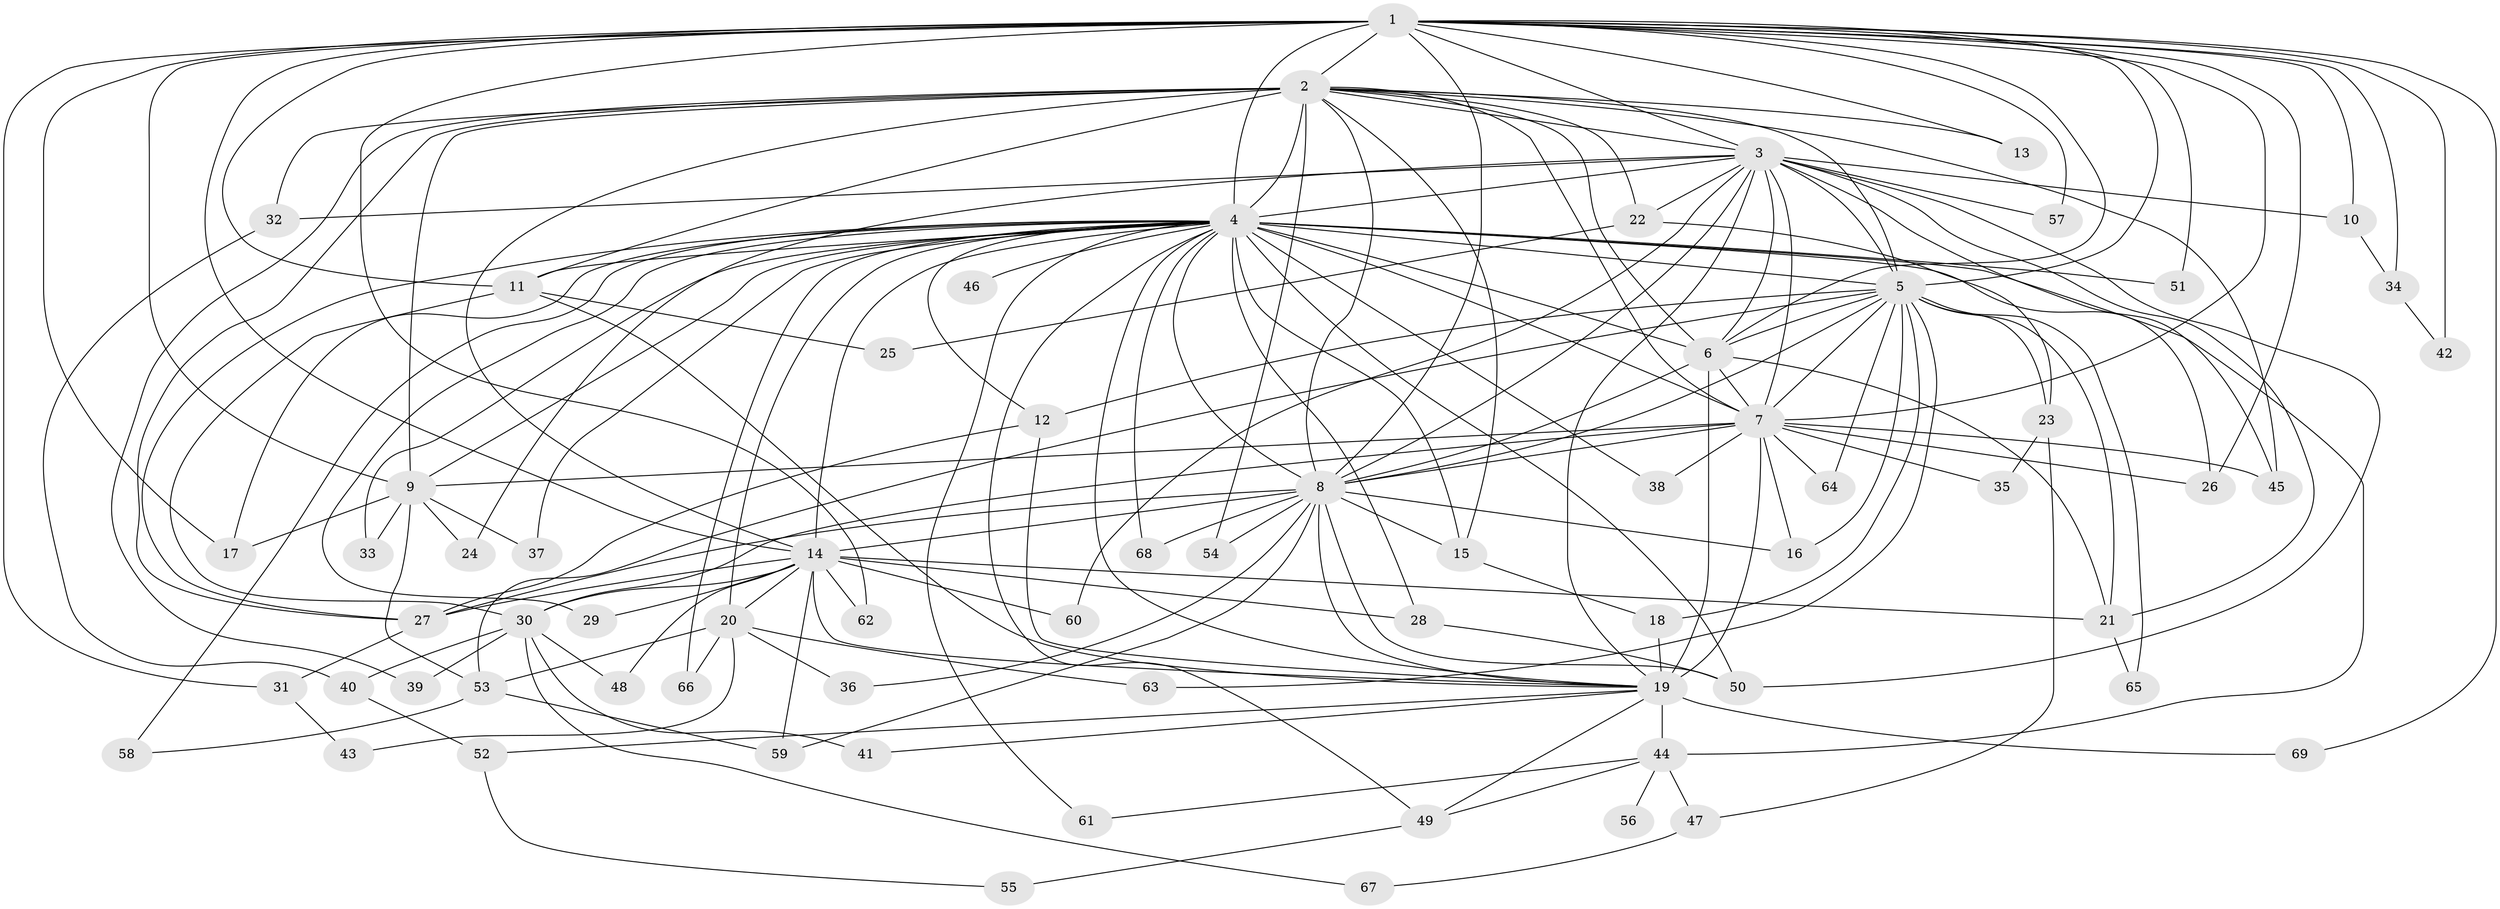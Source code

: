 // original degree distribution, {29: 0.014598540145985401, 21: 0.014598540145985401, 37: 0.0072992700729927005, 20: 0.014598540145985401, 24: 0.0072992700729927005, 22: 0.0072992700729927005, 26: 0.0072992700729927005, 6: 0.0072992700729927005, 3: 0.21897810218978103, 7: 0.0072992700729927005, 2: 0.5547445255474452, 4: 0.08029197080291971, 5: 0.0364963503649635, 8: 0.014598540145985401, 9: 0.0072992700729927005}
// Generated by graph-tools (version 1.1) at 2025/34/03/09/25 02:34:45]
// undirected, 69 vertices, 176 edges
graph export_dot {
graph [start="1"]
  node [color=gray90,style=filled];
  1;
  2;
  3;
  4;
  5;
  6;
  7;
  8;
  9;
  10;
  11;
  12;
  13;
  14;
  15;
  16;
  17;
  18;
  19;
  20;
  21;
  22;
  23;
  24;
  25;
  26;
  27;
  28;
  29;
  30;
  31;
  32;
  33;
  34;
  35;
  36;
  37;
  38;
  39;
  40;
  41;
  42;
  43;
  44;
  45;
  46;
  47;
  48;
  49;
  50;
  51;
  52;
  53;
  54;
  55;
  56;
  57;
  58;
  59;
  60;
  61;
  62;
  63;
  64;
  65;
  66;
  67;
  68;
  69;
  1 -- 2 [weight=3.0];
  1 -- 3 [weight=1.0];
  1 -- 4 [weight=4.0];
  1 -- 5 [weight=1.0];
  1 -- 6 [weight=2.0];
  1 -- 7 [weight=1.0];
  1 -- 8 [weight=2.0];
  1 -- 9 [weight=1.0];
  1 -- 10 [weight=1.0];
  1 -- 11 [weight=2.0];
  1 -- 13 [weight=1.0];
  1 -- 14 [weight=2.0];
  1 -- 17 [weight=1.0];
  1 -- 26 [weight=1.0];
  1 -- 31 [weight=1.0];
  1 -- 34 [weight=1.0];
  1 -- 42 [weight=1.0];
  1 -- 51 [weight=1.0];
  1 -- 57 [weight=1.0];
  1 -- 62 [weight=1.0];
  1 -- 69 [weight=1.0];
  2 -- 3 [weight=2.0];
  2 -- 4 [weight=3.0];
  2 -- 5 [weight=2.0];
  2 -- 6 [weight=4.0];
  2 -- 7 [weight=3.0];
  2 -- 8 [weight=2.0];
  2 -- 9 [weight=2.0];
  2 -- 11 [weight=1.0];
  2 -- 13 [weight=1.0];
  2 -- 14 [weight=14.0];
  2 -- 15 [weight=1.0];
  2 -- 22 [weight=1.0];
  2 -- 27 [weight=1.0];
  2 -- 32 [weight=1.0];
  2 -- 39 [weight=1.0];
  2 -- 45 [weight=2.0];
  2 -- 54 [weight=1.0];
  3 -- 4 [weight=2.0];
  3 -- 5 [weight=1.0];
  3 -- 6 [weight=3.0];
  3 -- 7 [weight=1.0];
  3 -- 8 [weight=1.0];
  3 -- 10 [weight=1.0];
  3 -- 19 [weight=1.0];
  3 -- 21 [weight=1.0];
  3 -- 22 [weight=1.0];
  3 -- 24 [weight=1.0];
  3 -- 32 [weight=1.0];
  3 -- 45 [weight=1.0];
  3 -- 50 [weight=1.0];
  3 -- 57 [weight=1.0];
  3 -- 60 [weight=1.0];
  4 -- 5 [weight=1.0];
  4 -- 6 [weight=15.0];
  4 -- 7 [weight=3.0];
  4 -- 8 [weight=2.0];
  4 -- 9 [weight=2.0];
  4 -- 11 [weight=1.0];
  4 -- 12 [weight=1.0];
  4 -- 14 [weight=1.0];
  4 -- 15 [weight=1.0];
  4 -- 17 [weight=1.0];
  4 -- 19 [weight=6.0];
  4 -- 20 [weight=1.0];
  4 -- 26 [weight=1.0];
  4 -- 27 [weight=1.0];
  4 -- 28 [weight=1.0];
  4 -- 29 [weight=1.0];
  4 -- 33 [weight=1.0];
  4 -- 37 [weight=1.0];
  4 -- 38 [weight=1.0];
  4 -- 44 [weight=1.0];
  4 -- 46 [weight=1.0];
  4 -- 49 [weight=1.0];
  4 -- 50 [weight=1.0];
  4 -- 51 [weight=1.0];
  4 -- 58 [weight=1.0];
  4 -- 61 [weight=1.0];
  4 -- 66 [weight=1.0];
  4 -- 68 [weight=1.0];
  5 -- 6 [weight=2.0];
  5 -- 7 [weight=2.0];
  5 -- 8 [weight=2.0];
  5 -- 12 [weight=1.0];
  5 -- 16 [weight=1.0];
  5 -- 18 [weight=1.0];
  5 -- 21 [weight=1.0];
  5 -- 23 [weight=1.0];
  5 -- 53 [weight=1.0];
  5 -- 63 [weight=1.0];
  5 -- 64 [weight=1.0];
  5 -- 65 [weight=1.0];
  6 -- 7 [weight=2.0];
  6 -- 8 [weight=2.0];
  6 -- 19 [weight=15.0];
  6 -- 21 [weight=1.0];
  7 -- 8 [weight=1.0];
  7 -- 9 [weight=1.0];
  7 -- 16 [weight=1.0];
  7 -- 19 [weight=1.0];
  7 -- 26 [weight=2.0];
  7 -- 30 [weight=1.0];
  7 -- 35 [weight=1.0];
  7 -- 38 [weight=1.0];
  7 -- 45 [weight=1.0];
  7 -- 64 [weight=1.0];
  8 -- 14 [weight=1.0];
  8 -- 15 [weight=1.0];
  8 -- 16 [weight=1.0];
  8 -- 19 [weight=1.0];
  8 -- 27 [weight=1.0];
  8 -- 36 [weight=1.0];
  8 -- 50 [weight=1.0];
  8 -- 54 [weight=1.0];
  8 -- 59 [weight=1.0];
  8 -- 68 [weight=1.0];
  9 -- 17 [weight=1.0];
  9 -- 24 [weight=1.0];
  9 -- 33 [weight=1.0];
  9 -- 37 [weight=1.0];
  9 -- 53 [weight=1.0];
  10 -- 34 [weight=1.0];
  11 -- 19 [weight=1.0];
  11 -- 25 [weight=1.0];
  11 -- 30 [weight=1.0];
  12 -- 19 [weight=1.0];
  12 -- 27 [weight=1.0];
  14 -- 19 [weight=1.0];
  14 -- 20 [weight=1.0];
  14 -- 21 [weight=1.0];
  14 -- 27 [weight=1.0];
  14 -- 28 [weight=2.0];
  14 -- 29 [weight=1.0];
  14 -- 30 [weight=1.0];
  14 -- 48 [weight=1.0];
  14 -- 59 [weight=1.0];
  14 -- 60 [weight=1.0];
  14 -- 62 [weight=1.0];
  15 -- 18 [weight=1.0];
  18 -- 19 [weight=1.0];
  19 -- 41 [weight=2.0];
  19 -- 44 [weight=3.0];
  19 -- 49 [weight=1.0];
  19 -- 52 [weight=1.0];
  19 -- 69 [weight=1.0];
  20 -- 36 [weight=1.0];
  20 -- 43 [weight=1.0];
  20 -- 53 [weight=1.0];
  20 -- 63 [weight=1.0];
  20 -- 66 [weight=1.0];
  21 -- 65 [weight=1.0];
  22 -- 23 [weight=1.0];
  22 -- 25 [weight=1.0];
  23 -- 35 [weight=1.0];
  23 -- 47 [weight=1.0];
  27 -- 31 [weight=1.0];
  28 -- 50 [weight=1.0];
  30 -- 39 [weight=1.0];
  30 -- 40 [weight=1.0];
  30 -- 41 [weight=1.0];
  30 -- 48 [weight=1.0];
  30 -- 67 [weight=1.0];
  31 -- 43 [weight=1.0];
  32 -- 40 [weight=1.0];
  34 -- 42 [weight=1.0];
  40 -- 52 [weight=1.0];
  44 -- 47 [weight=1.0];
  44 -- 49 [weight=1.0];
  44 -- 56 [weight=1.0];
  44 -- 61 [weight=1.0];
  47 -- 67 [weight=1.0];
  49 -- 55 [weight=1.0];
  52 -- 55 [weight=1.0];
  53 -- 58 [weight=1.0];
  53 -- 59 [weight=1.0];
}
